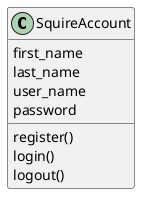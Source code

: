 @startuml

class "SquireAccount" as ua {
first_name
last_name
user_name
password
register()
login()
logout()
}


@enduml
